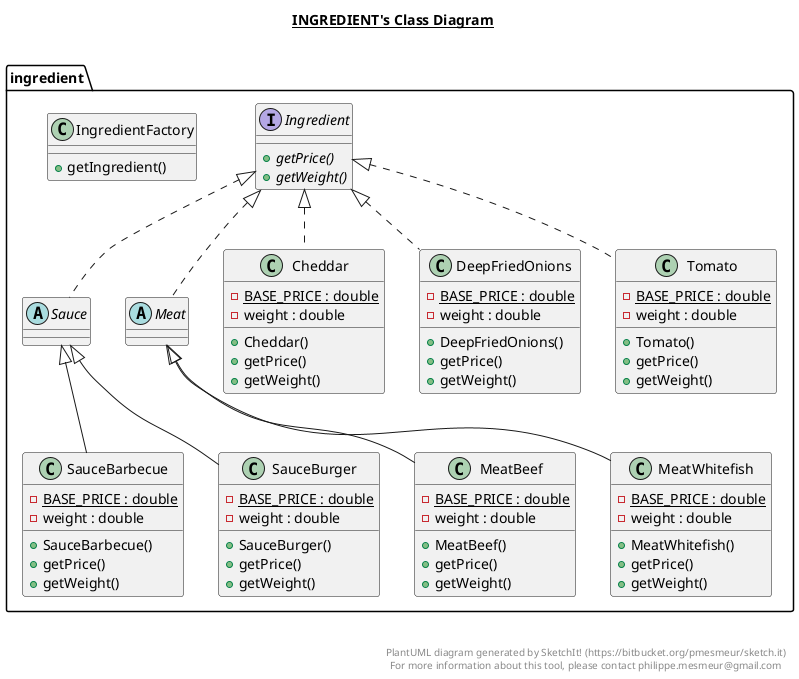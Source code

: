 @startuml

title __INGREDIENT's Class Diagram__\n

  namespace ingredient {
    class ingredient.Cheddar {
        {static} - BASE_PRICE : double
        - weight : double
        + Cheddar()
        + getPrice()
        + getWeight()
    }
  }
  

  namespace ingredient {
    class ingredient.DeepFriedOnions {
        {static} - BASE_PRICE : double
        - weight : double
        + DeepFriedOnions()
        + getPrice()
        + getWeight()
    }
  }
  

  namespace ingredient {
    interface ingredient.Ingredient {
        {abstract} + getPrice()
        {abstract} + getWeight()
    }
  }
  

  namespace ingredient {
    class ingredient.IngredientFactory {
        + getIngredient()
    }
  }
  

  namespace ingredient {
    abstract class ingredient.Meat {
    }
  }
  

  namespace ingredient {
    class ingredient.MeatBeef {
        {static} - BASE_PRICE : double
        - weight : double
        + MeatBeef()
        + getPrice()
        + getWeight()
    }
  }
  

  namespace ingredient {
    class ingredient.MeatWhitefish {
        {static} - BASE_PRICE : double
        - weight : double
        + MeatWhitefish()
        + getPrice()
        + getWeight()
    }
  }
  

  namespace ingredient {
    abstract class ingredient.Sauce {
    }
  }
  

  namespace ingredient {
    class ingredient.SauceBarbecue {
        {static} - BASE_PRICE : double
        - weight : double
        + SauceBarbecue()
        + getPrice()
        + getWeight()
    }
  }
  

  namespace ingredient {
    class ingredient.SauceBurger {
        {static} - BASE_PRICE : double
        - weight : double
        + SauceBurger()
        + getPrice()
        + getWeight()
    }
  }
  

  namespace ingredient {
    class ingredient.Tomato {
        {static} - BASE_PRICE : double
        - weight : double
        + Tomato()
        + getPrice()
        + getWeight()
    }
  }
  

  ingredient.Cheddar .up.|> ingredient.Ingredient
  ingredient.DeepFriedOnions .up.|> ingredient.Ingredient
  ingredient.Meat .up.|> ingredient.Ingredient
  ingredient.MeatBeef -up-|> ingredient.Meat
  ingredient.MeatWhitefish -up-|> ingredient.Meat
  ingredient.Sauce .up.|> ingredient.Ingredient
  ingredient.SauceBarbecue -up-|> ingredient.Sauce
  ingredient.SauceBurger -up-|> ingredient.Sauce
  ingredient.Tomato .up.|> ingredient.Ingredient


right footer


PlantUML diagram generated by SketchIt! (https://bitbucket.org/pmesmeur/sketch.it)
For more information about this tool, please contact philippe.mesmeur@gmail.com
endfooter

@enduml
